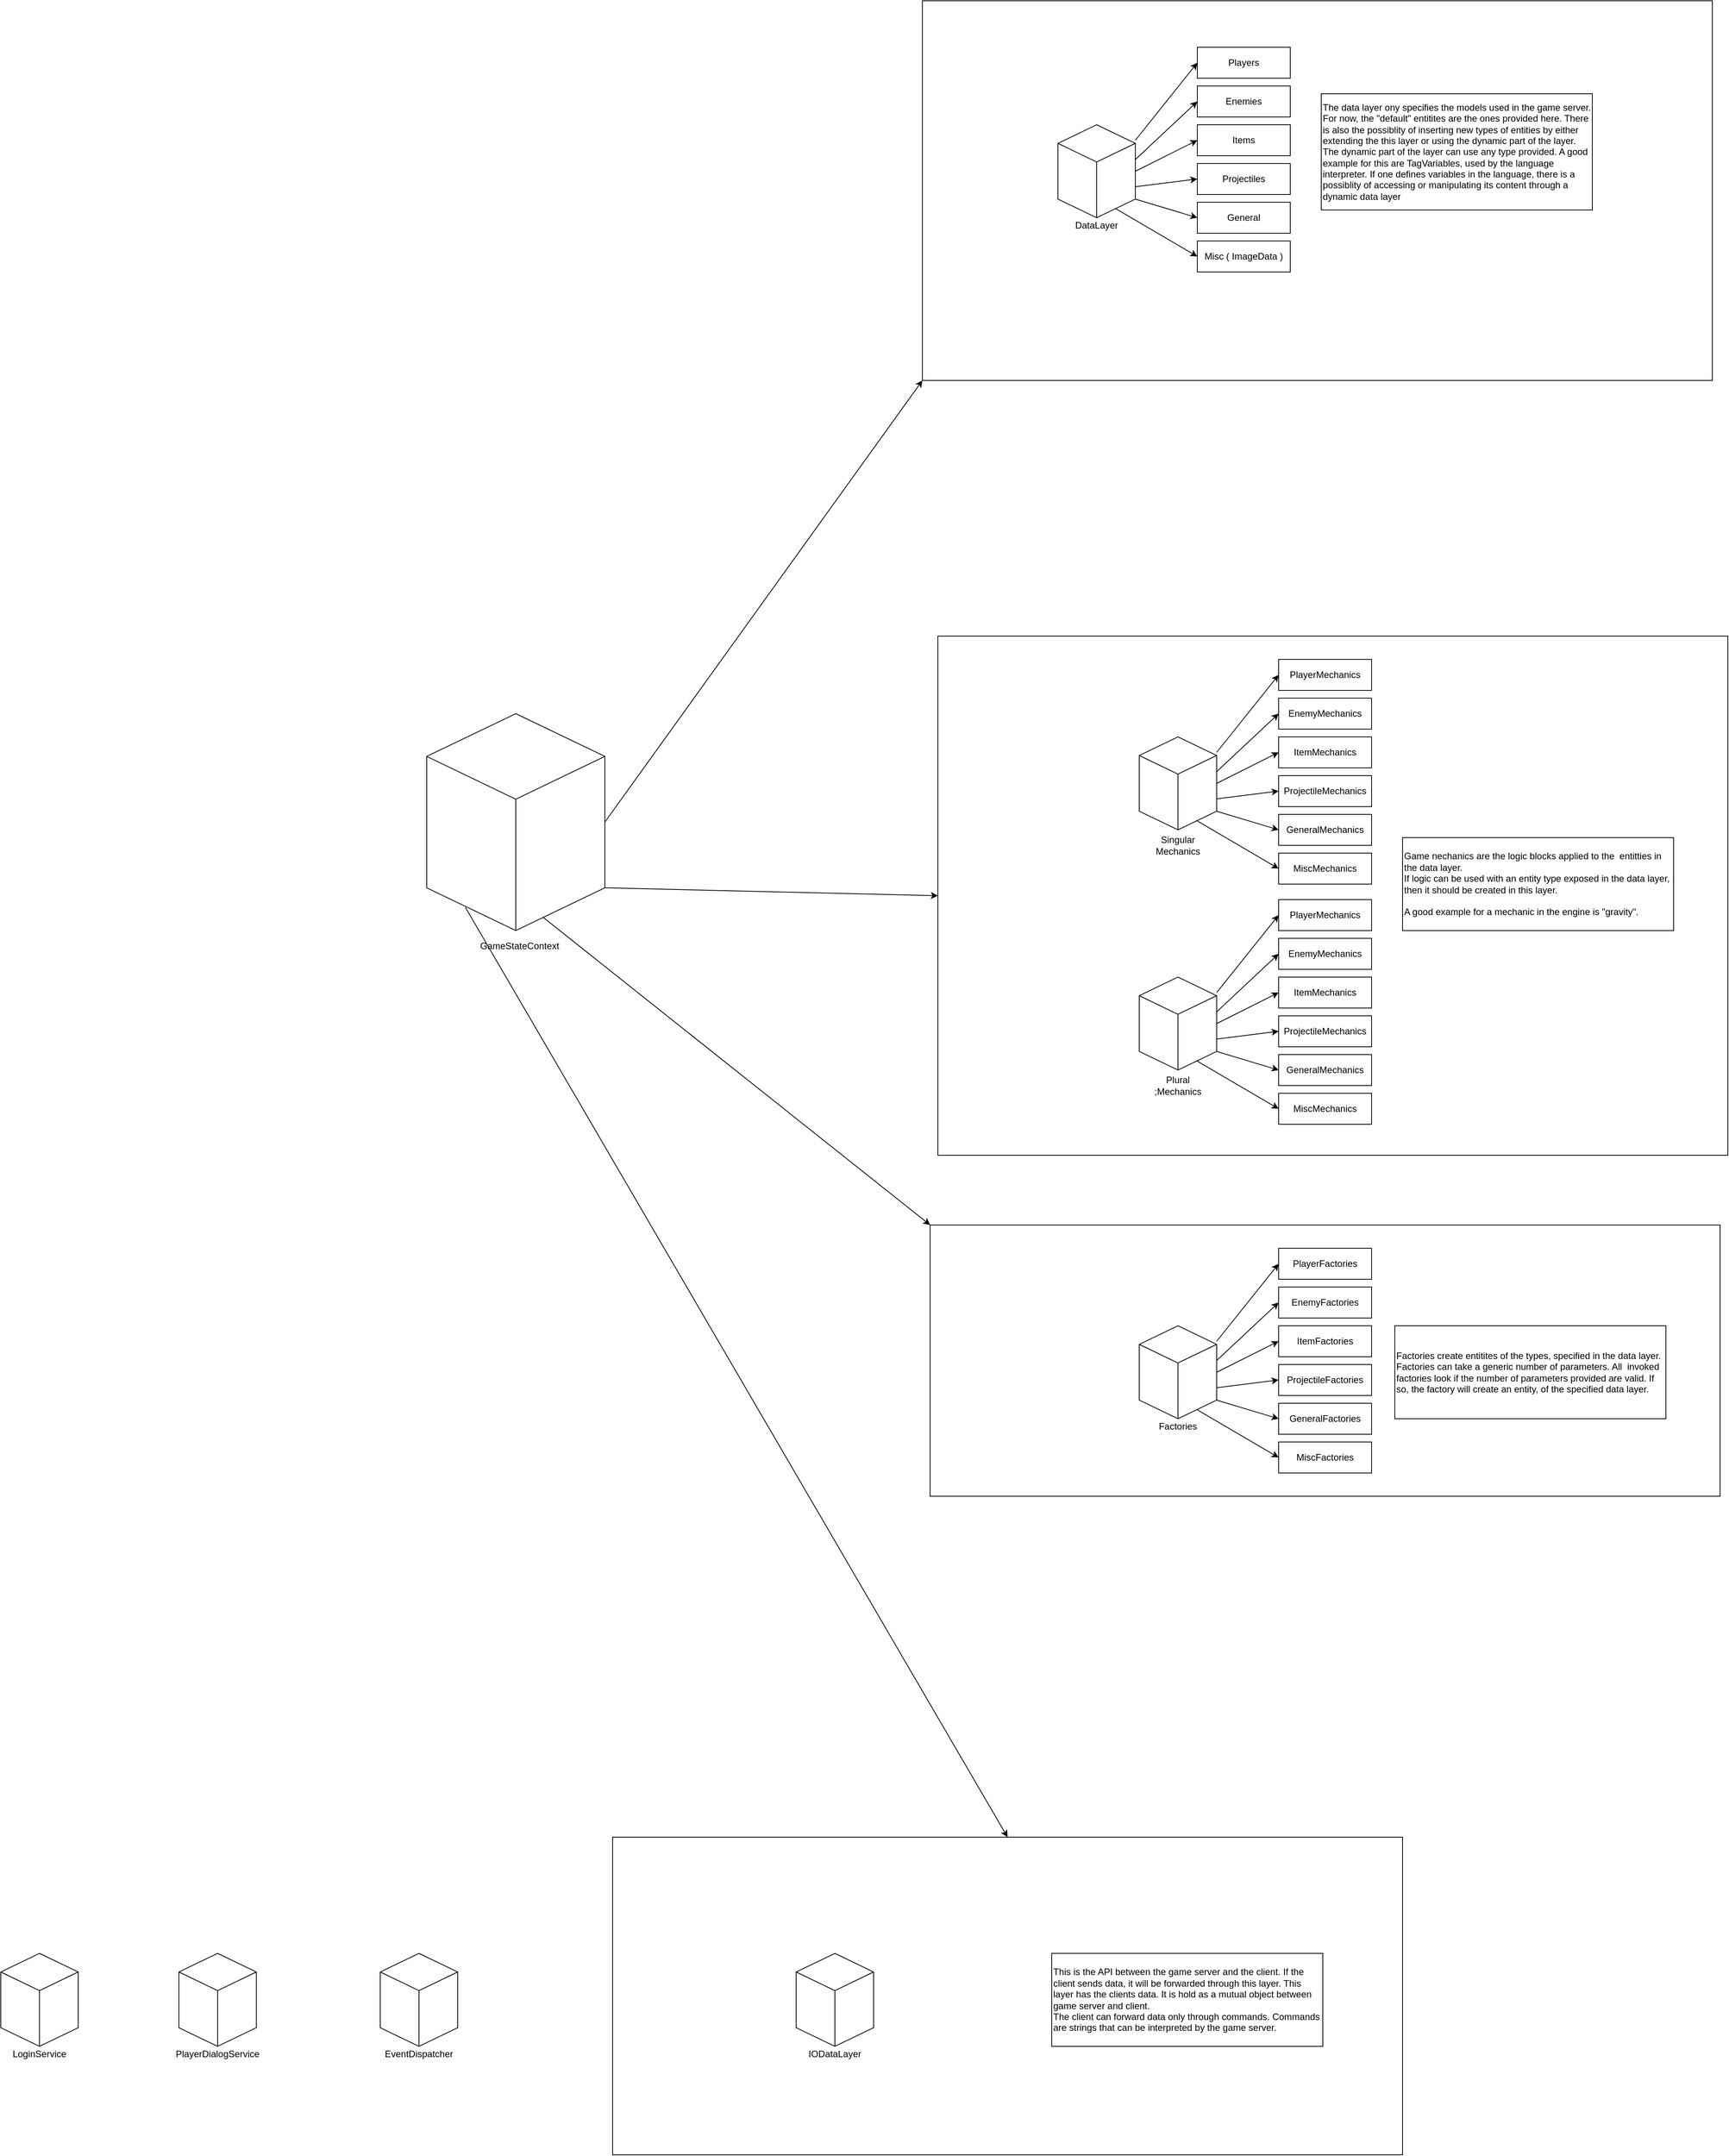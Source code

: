 <mxfile version="13.8.0" type="github">
  <diagram id="wiwnz_nJjrAiyN_C9EXH" name="Page-1">
    <mxGraphModel dx="4620" dy="2849" grid="1" gridSize="10" guides="1" tooltips="1" connect="1" arrows="1" fold="1" page="1" pageScale="1" pageWidth="827" pageHeight="1169" math="0" shadow="0">
      <root>
        <mxCell id="0" />
        <mxCell id="1" parent="0" />
        <mxCell id="aLbbkwY_9u7VukXcp3Ax-94" value="" style="rounded=0;whiteSpace=wrap;html=1;" vertex="1" parent="1">
          <mxGeometry x="310" y="-780" width="1020" height="490" as="geometry" />
        </mxCell>
        <mxCell id="aLbbkwY_9u7VukXcp3Ax-93" value="" style="rounded=0;whiteSpace=wrap;html=1;" vertex="1" parent="1">
          <mxGeometry x="330" y="40" width="1020" height="670" as="geometry" />
        </mxCell>
        <mxCell id="aLbbkwY_9u7VukXcp3Ax-91" value="" style="rounded=0;whiteSpace=wrap;html=1;" vertex="1" parent="1">
          <mxGeometry x="-90" y="1590" width="1020" height="410" as="geometry" />
        </mxCell>
        <mxCell id="aLbbkwY_9u7VukXcp3Ax-90" value="" style="rounded=0;whiteSpace=wrap;html=1;" vertex="1" parent="1">
          <mxGeometry x="320" y="800" width="1020" height="350" as="geometry" />
        </mxCell>
        <mxCell id="aLbbkwY_9u7VukXcp3Ax-1" value="&lt;br&gt;" style="whiteSpace=wrap;html=1;shape=mxgraph.basic.isocube;isoAngle=15;" vertex="1" parent="1">
          <mxGeometry x="-330" y="140" width="230" height="280" as="geometry" />
        </mxCell>
        <mxCell id="aLbbkwY_9u7VukXcp3Ax-2" value="" style="whiteSpace=wrap;html=1;shape=mxgraph.basic.isocube;isoAngle=15;" vertex="1" parent="1">
          <mxGeometry x="485" y="-620" width="100" height="120" as="geometry" />
        </mxCell>
        <mxCell id="aLbbkwY_9u7VukXcp3Ax-3" value="GameStateContext" style="text;html=1;strokeColor=none;fillColor=none;align=center;verticalAlign=middle;whiteSpace=wrap;rounded=0;" vertex="1" parent="1">
          <mxGeometry x="-230" y="430" width="40" height="20" as="geometry" />
        </mxCell>
        <mxCell id="aLbbkwY_9u7VukXcp3Ax-4" value="DataLayer" style="text;html=1;strokeColor=none;fillColor=none;align=center;verticalAlign=middle;whiteSpace=wrap;rounded=0;" vertex="1" parent="1">
          <mxGeometry x="515" y="-500" width="40" height="20" as="geometry" />
        </mxCell>
        <mxCell id="aLbbkwY_9u7VukXcp3Ax-5" value="" style="whiteSpace=wrap;html=1;shape=mxgraph.basic.isocube;isoAngle=15;" vertex="1" parent="1">
          <mxGeometry x="590" y="170" width="100" height="120" as="geometry" />
        </mxCell>
        <mxCell id="aLbbkwY_9u7VukXcp3Ax-7" value="Players" style="rounded=0;whiteSpace=wrap;html=1;" vertex="1" parent="1">
          <mxGeometry x="665" y="-720" width="120" height="40" as="geometry" />
        </mxCell>
        <mxCell id="aLbbkwY_9u7VukXcp3Ax-8" value="Enemies" style="rounded=0;whiteSpace=wrap;html=1;" vertex="1" parent="1">
          <mxGeometry x="665" y="-670" width="120" height="40" as="geometry" />
        </mxCell>
        <mxCell id="aLbbkwY_9u7VukXcp3Ax-9" value="Items" style="rounded=0;whiteSpace=wrap;html=1;" vertex="1" parent="1">
          <mxGeometry x="665" y="-620" width="120" height="40" as="geometry" />
        </mxCell>
        <mxCell id="aLbbkwY_9u7VukXcp3Ax-10" value="Projectiles" style="rounded=0;whiteSpace=wrap;html=1;" vertex="1" parent="1">
          <mxGeometry x="665" y="-570" width="120" height="40" as="geometry" />
        </mxCell>
        <mxCell id="aLbbkwY_9u7VukXcp3Ax-11" value="General" style="rounded=0;whiteSpace=wrap;html=1;" vertex="1" parent="1">
          <mxGeometry x="665" y="-520" width="120" height="40" as="geometry" />
        </mxCell>
        <mxCell id="aLbbkwY_9u7VukXcp3Ax-12" value="Misc ( ImageData )" style="rounded=0;whiteSpace=wrap;html=1;" vertex="1" parent="1">
          <mxGeometry x="665" y="-470" width="120" height="40" as="geometry" />
        </mxCell>
        <mxCell id="aLbbkwY_9u7VukXcp3Ax-13" value="" style="endArrow=classic;html=1;entryX=0;entryY=0.5;entryDx=0;entryDy=0;" edge="1" parent="1" target="aLbbkwY_9u7VukXcp3Ax-7">
          <mxGeometry width="50" height="50" relative="1" as="geometry">
            <mxPoint x="585" y="-600" as="sourcePoint" />
            <mxPoint x="635" y="-650" as="targetPoint" />
          </mxGeometry>
        </mxCell>
        <mxCell id="aLbbkwY_9u7VukXcp3Ax-14" value="" style="endArrow=classic;html=1;entryX=0;entryY=0.5;entryDx=0;entryDy=0;exitX=0.996;exitY=0.377;exitDx=0;exitDy=0;exitPerimeter=0;" edge="1" parent="1" source="aLbbkwY_9u7VukXcp3Ax-2" target="aLbbkwY_9u7VukXcp3Ax-8">
          <mxGeometry width="50" height="50" relative="1" as="geometry">
            <mxPoint x="595" y="-590" as="sourcePoint" />
            <mxPoint x="675" y="-690" as="targetPoint" />
          </mxGeometry>
        </mxCell>
        <mxCell id="aLbbkwY_9u7VukXcp3Ax-15" value="" style="endArrow=classic;html=1;entryX=0;entryY=0.5;entryDx=0;entryDy=0;entryPerimeter=0;exitX=1;exitY=0.5;exitDx=0;exitDy=0;exitPerimeter=0;" edge="1" parent="1" source="aLbbkwY_9u7VukXcp3Ax-2" target="aLbbkwY_9u7VukXcp3Ax-9">
          <mxGeometry width="50" height="50" relative="1" as="geometry">
            <mxPoint x="605" y="-580" as="sourcePoint" />
            <mxPoint x="685" y="-680" as="targetPoint" />
          </mxGeometry>
        </mxCell>
        <mxCell id="aLbbkwY_9u7VukXcp3Ax-16" value="" style="endArrow=classic;html=1;entryX=0;entryY=0.5;entryDx=0;entryDy=0;exitX=1;exitY=0.5;exitDx=0;exitDy=0;exitPerimeter=0;" edge="1" parent="1" target="aLbbkwY_9u7VukXcp3Ax-10">
          <mxGeometry width="50" height="50" relative="1" as="geometry">
            <mxPoint x="585" y="-540" as="sourcePoint" />
            <mxPoint x="665" y="-580" as="targetPoint" />
          </mxGeometry>
        </mxCell>
        <mxCell id="aLbbkwY_9u7VukXcp3Ax-17" value="" style="endArrow=classic;html=1;entryX=0;entryY=0.5;entryDx=0;entryDy=0;exitX=0;exitY=0;exitDx=100;exitDy=95.992;exitPerimeter=0;" edge="1" parent="1" source="aLbbkwY_9u7VukXcp3Ax-2" target="aLbbkwY_9u7VukXcp3Ax-11">
          <mxGeometry width="50" height="50" relative="1" as="geometry">
            <mxPoint x="595" y="-530" as="sourcePoint" />
            <mxPoint x="675" y="-540" as="targetPoint" />
          </mxGeometry>
        </mxCell>
        <mxCell id="aLbbkwY_9u7VukXcp3Ax-18" value="" style="endArrow=classic;html=1;entryX=0;entryY=0.5;entryDx=0;entryDy=0;exitX=0;exitY=0;exitDx=100;exitDy=95.992;exitPerimeter=0;" edge="1" parent="1" target="aLbbkwY_9u7VukXcp3Ax-12">
          <mxGeometry width="50" height="50" relative="1" as="geometry">
            <mxPoint x="559" y="-512.008" as="sourcePoint" />
            <mxPoint x="639" y="-488" as="targetPoint" />
          </mxGeometry>
        </mxCell>
        <mxCell id="aLbbkwY_9u7VukXcp3Ax-19" value="" style="endArrow=classic;html=1;entryX=0;entryY=1;entryDx=0;entryDy=0;exitX=1;exitY=0.5;exitDx=0;exitDy=0;exitPerimeter=0;" edge="1" parent="1" source="aLbbkwY_9u7VukXcp3Ax-1" target="aLbbkwY_9u7VukXcp3Ax-94">
          <mxGeometry width="50" height="50" relative="1" as="geometry">
            <mxPoint x="190" y="160" as="sourcePoint" />
            <mxPoint x="220" y="115" as="targetPoint" />
          </mxGeometry>
        </mxCell>
        <mxCell id="aLbbkwY_9u7VukXcp3Ax-21" value="PlayerMechanics" style="rounded=0;whiteSpace=wrap;html=1;" vertex="1" parent="1">
          <mxGeometry x="770" y="70" width="120" height="40" as="geometry" />
        </mxCell>
        <mxCell id="aLbbkwY_9u7VukXcp3Ax-22" value="EnemyMechanics" style="rounded=0;whiteSpace=wrap;html=1;" vertex="1" parent="1">
          <mxGeometry x="770" y="120" width="120" height="40" as="geometry" />
        </mxCell>
        <mxCell id="aLbbkwY_9u7VukXcp3Ax-23" value="ItemMechanics" style="rounded=0;whiteSpace=wrap;html=1;" vertex="1" parent="1">
          <mxGeometry x="770" y="170" width="120" height="40" as="geometry" />
        </mxCell>
        <mxCell id="aLbbkwY_9u7VukXcp3Ax-24" value="ProjectileMechanics" style="rounded=0;whiteSpace=wrap;html=1;" vertex="1" parent="1">
          <mxGeometry x="770" y="220" width="120" height="40" as="geometry" />
        </mxCell>
        <mxCell id="aLbbkwY_9u7VukXcp3Ax-25" value="GeneralMechanics" style="rounded=0;whiteSpace=wrap;html=1;" vertex="1" parent="1">
          <mxGeometry x="770" y="270" width="120" height="40" as="geometry" />
        </mxCell>
        <mxCell id="aLbbkwY_9u7VukXcp3Ax-26" value="MiscMechanics" style="rounded=0;whiteSpace=wrap;html=1;" vertex="1" parent="1">
          <mxGeometry x="770" y="320" width="120" height="40" as="geometry" />
        </mxCell>
        <mxCell id="aLbbkwY_9u7VukXcp3Ax-27" value="" style="endArrow=classic;html=1;entryX=0;entryY=0.5;entryDx=0;entryDy=0;" edge="1" parent="1" target="aLbbkwY_9u7VukXcp3Ax-21">
          <mxGeometry width="50" height="50" relative="1" as="geometry">
            <mxPoint x="690" y="190" as="sourcePoint" />
            <mxPoint x="740" y="140" as="targetPoint" />
          </mxGeometry>
        </mxCell>
        <mxCell id="aLbbkwY_9u7VukXcp3Ax-28" value="" style="endArrow=classic;html=1;entryX=0;entryY=0.5;entryDx=0;entryDy=0;exitX=0.996;exitY=0.377;exitDx=0;exitDy=0;exitPerimeter=0;" edge="1" parent="1" target="aLbbkwY_9u7VukXcp3Ax-22">
          <mxGeometry width="50" height="50" relative="1" as="geometry">
            <mxPoint x="689.6" y="215.24" as="sourcePoint" />
            <mxPoint x="780" y="100" as="targetPoint" />
          </mxGeometry>
        </mxCell>
        <mxCell id="aLbbkwY_9u7VukXcp3Ax-29" value="" style="endArrow=classic;html=1;entryX=0;entryY=0.5;entryDx=0;entryDy=0;entryPerimeter=0;exitX=1;exitY=0.5;exitDx=0;exitDy=0;exitPerimeter=0;" edge="1" parent="1" target="aLbbkwY_9u7VukXcp3Ax-23">
          <mxGeometry width="50" height="50" relative="1" as="geometry">
            <mxPoint x="690" y="230" as="sourcePoint" />
            <mxPoint x="790" y="110" as="targetPoint" />
          </mxGeometry>
        </mxCell>
        <mxCell id="aLbbkwY_9u7VukXcp3Ax-30" value="" style="endArrow=classic;html=1;entryX=0;entryY=0.5;entryDx=0;entryDy=0;exitX=1;exitY=0.5;exitDx=0;exitDy=0;exitPerimeter=0;" edge="1" parent="1" target="aLbbkwY_9u7VukXcp3Ax-24">
          <mxGeometry width="50" height="50" relative="1" as="geometry">
            <mxPoint x="690" y="250" as="sourcePoint" />
            <mxPoint x="770" y="210" as="targetPoint" />
          </mxGeometry>
        </mxCell>
        <mxCell id="aLbbkwY_9u7VukXcp3Ax-31" value="" style="endArrow=classic;html=1;entryX=0;entryY=0.5;entryDx=0;entryDy=0;exitX=0;exitY=0;exitDx=100;exitDy=95.992;exitPerimeter=0;" edge="1" parent="1" target="aLbbkwY_9u7VukXcp3Ax-25">
          <mxGeometry width="50" height="50" relative="1" as="geometry">
            <mxPoint x="690" y="265.992" as="sourcePoint" />
            <mxPoint x="780" y="250" as="targetPoint" />
          </mxGeometry>
        </mxCell>
        <mxCell id="aLbbkwY_9u7VukXcp3Ax-32" value="" style="endArrow=classic;html=1;entryX=0;entryY=0.5;entryDx=0;entryDy=0;exitX=0;exitY=0;exitDx=100;exitDy=95.992;exitPerimeter=0;" edge="1" parent="1" target="aLbbkwY_9u7VukXcp3Ax-26">
          <mxGeometry width="50" height="50" relative="1" as="geometry">
            <mxPoint x="664" y="277.992" as="sourcePoint" />
            <mxPoint x="744" y="302" as="targetPoint" />
          </mxGeometry>
        </mxCell>
        <mxCell id="aLbbkwY_9u7VukXcp3Ax-33" value="" style="whiteSpace=wrap;html=1;shape=mxgraph.basic.isocube;isoAngle=15;" vertex="1" parent="1">
          <mxGeometry x="590" y="930" width="100" height="120" as="geometry" />
        </mxCell>
        <mxCell id="aLbbkwY_9u7VukXcp3Ax-34" value="Factories" style="text;html=1;strokeColor=none;fillColor=none;align=center;verticalAlign=middle;whiteSpace=wrap;rounded=0;" vertex="1" parent="1">
          <mxGeometry x="620" y="1050" width="40" height="20" as="geometry" />
        </mxCell>
        <mxCell id="aLbbkwY_9u7VukXcp3Ax-35" value="" style="endArrow=classic;html=1;entryX=0;entryY=0;entryDx=0;entryDy=0;exitX=0.652;exitY=0.938;exitDx=0;exitDy=0;exitPerimeter=0;" edge="1" parent="1" target="aLbbkwY_9u7VukXcp3Ax-90" source="aLbbkwY_9u7VukXcp3Ax-1">
          <mxGeometry width="50" height="50" relative="1" as="geometry">
            <mxPoint x="143.61" y="535.0" as="sourcePoint" />
            <mxPoint x="260" y="755.68" as="targetPoint" />
          </mxGeometry>
        </mxCell>
        <mxCell id="aLbbkwY_9u7VukXcp3Ax-36" value="PlayerFactories" style="rounded=0;whiteSpace=wrap;html=1;" vertex="1" parent="1">
          <mxGeometry x="770" y="830" width="120" height="40" as="geometry" />
        </mxCell>
        <mxCell id="aLbbkwY_9u7VukXcp3Ax-37" value="EnemyFactories" style="rounded=0;whiteSpace=wrap;html=1;" vertex="1" parent="1">
          <mxGeometry x="770" y="880" width="120" height="40" as="geometry" />
        </mxCell>
        <mxCell id="aLbbkwY_9u7VukXcp3Ax-38" value="ItemFactories" style="rounded=0;whiteSpace=wrap;html=1;" vertex="1" parent="1">
          <mxGeometry x="770" y="930" width="120" height="40" as="geometry" />
        </mxCell>
        <mxCell id="aLbbkwY_9u7VukXcp3Ax-39" value="ProjectileFactories" style="rounded=0;whiteSpace=wrap;html=1;" vertex="1" parent="1">
          <mxGeometry x="770" y="980" width="120" height="40" as="geometry" />
        </mxCell>
        <mxCell id="aLbbkwY_9u7VukXcp3Ax-40" value="GeneralFactories" style="rounded=0;whiteSpace=wrap;html=1;" vertex="1" parent="1">
          <mxGeometry x="770" y="1030" width="120" height="40" as="geometry" />
        </mxCell>
        <mxCell id="aLbbkwY_9u7VukXcp3Ax-41" value="MiscFactories" style="rounded=0;whiteSpace=wrap;html=1;" vertex="1" parent="1">
          <mxGeometry x="770" y="1080" width="120" height="40" as="geometry" />
        </mxCell>
        <mxCell id="aLbbkwY_9u7VukXcp3Ax-42" value="" style="endArrow=classic;html=1;entryX=0;entryY=0.5;entryDx=0;entryDy=0;" edge="1" parent="1" target="aLbbkwY_9u7VukXcp3Ax-36">
          <mxGeometry width="50" height="50" relative="1" as="geometry">
            <mxPoint x="690" y="950" as="sourcePoint" />
            <mxPoint x="740" y="900" as="targetPoint" />
          </mxGeometry>
        </mxCell>
        <mxCell id="aLbbkwY_9u7VukXcp3Ax-43" value="" style="endArrow=classic;html=1;entryX=0;entryY=0.5;entryDx=0;entryDy=0;exitX=0.996;exitY=0.377;exitDx=0;exitDy=0;exitPerimeter=0;" edge="1" parent="1" target="aLbbkwY_9u7VukXcp3Ax-37">
          <mxGeometry width="50" height="50" relative="1" as="geometry">
            <mxPoint x="689.6" y="975.24" as="sourcePoint" />
            <mxPoint x="780" y="860" as="targetPoint" />
          </mxGeometry>
        </mxCell>
        <mxCell id="aLbbkwY_9u7VukXcp3Ax-44" value="" style="endArrow=classic;html=1;entryX=0;entryY=0.5;entryDx=0;entryDy=0;entryPerimeter=0;exitX=1;exitY=0.5;exitDx=0;exitDy=0;exitPerimeter=0;" edge="1" parent="1" target="aLbbkwY_9u7VukXcp3Ax-38">
          <mxGeometry width="50" height="50" relative="1" as="geometry">
            <mxPoint x="690" y="990" as="sourcePoint" />
            <mxPoint x="790" y="870" as="targetPoint" />
          </mxGeometry>
        </mxCell>
        <mxCell id="aLbbkwY_9u7VukXcp3Ax-45" value="" style="endArrow=classic;html=1;entryX=0;entryY=0.5;entryDx=0;entryDy=0;exitX=1;exitY=0.5;exitDx=0;exitDy=0;exitPerimeter=0;" edge="1" parent="1" target="aLbbkwY_9u7VukXcp3Ax-39">
          <mxGeometry width="50" height="50" relative="1" as="geometry">
            <mxPoint x="690" y="1010" as="sourcePoint" />
            <mxPoint x="770" y="970" as="targetPoint" />
          </mxGeometry>
        </mxCell>
        <mxCell id="aLbbkwY_9u7VukXcp3Ax-46" value="" style="endArrow=classic;html=1;entryX=0;entryY=0.5;entryDx=0;entryDy=0;exitX=0;exitY=0;exitDx=100;exitDy=95.992;exitPerimeter=0;" edge="1" parent="1" target="aLbbkwY_9u7VukXcp3Ax-40">
          <mxGeometry width="50" height="50" relative="1" as="geometry">
            <mxPoint x="690" y="1025.992" as="sourcePoint" />
            <mxPoint x="780" y="1010" as="targetPoint" />
          </mxGeometry>
        </mxCell>
        <mxCell id="aLbbkwY_9u7VukXcp3Ax-47" value="" style="endArrow=classic;html=1;entryX=0;entryY=0.5;entryDx=0;entryDy=0;exitX=0;exitY=0;exitDx=100;exitDy=95.992;exitPerimeter=0;" edge="1" parent="1" target="aLbbkwY_9u7VukXcp3Ax-41">
          <mxGeometry width="50" height="50" relative="1" as="geometry">
            <mxPoint x="664" y="1037.992" as="sourcePoint" />
            <mxPoint x="744" y="1062" as="targetPoint" />
          </mxGeometry>
        </mxCell>
        <mxCell id="aLbbkwY_9u7VukXcp3Ax-50" value="Singular Mechanics" style="text;html=1;strokeColor=none;fillColor=none;align=center;verticalAlign=middle;whiteSpace=wrap;rounded=0;" vertex="1" parent="1">
          <mxGeometry x="620" y="300" width="40" height="20" as="geometry" />
        </mxCell>
        <mxCell id="aLbbkwY_9u7VukXcp3Ax-53" value="" style="whiteSpace=wrap;html=1;shape=mxgraph.basic.isocube;isoAngle=15;" vertex="1" parent="1">
          <mxGeometry x="590" y="480" width="100" height="120" as="geometry" />
        </mxCell>
        <mxCell id="aLbbkwY_9u7VukXcp3Ax-56" value="PlayerMechanics" style="rounded=0;whiteSpace=wrap;html=1;" vertex="1" parent="1">
          <mxGeometry x="770" y="380" width="120" height="40" as="geometry" />
        </mxCell>
        <mxCell id="aLbbkwY_9u7VukXcp3Ax-57" value="EnemyMechanics" style="rounded=0;whiteSpace=wrap;html=1;" vertex="1" parent="1">
          <mxGeometry x="770" y="430" width="120" height="40" as="geometry" />
        </mxCell>
        <mxCell id="aLbbkwY_9u7VukXcp3Ax-58" value="ItemMechanics" style="rounded=0;whiteSpace=wrap;html=1;" vertex="1" parent="1">
          <mxGeometry x="770" y="480" width="120" height="40" as="geometry" />
        </mxCell>
        <mxCell id="aLbbkwY_9u7VukXcp3Ax-59" value="ProjectileMechanics" style="rounded=0;whiteSpace=wrap;html=1;" vertex="1" parent="1">
          <mxGeometry x="770" y="530" width="120" height="40" as="geometry" />
        </mxCell>
        <mxCell id="aLbbkwY_9u7VukXcp3Ax-60" value="GeneralMechanics" style="rounded=0;whiteSpace=wrap;html=1;" vertex="1" parent="1">
          <mxGeometry x="770" y="580" width="120" height="40" as="geometry" />
        </mxCell>
        <mxCell id="aLbbkwY_9u7VukXcp3Ax-61" value="MiscMechanics" style="rounded=0;whiteSpace=wrap;html=1;" vertex="1" parent="1">
          <mxGeometry x="770" y="630" width="120" height="40" as="geometry" />
        </mxCell>
        <mxCell id="aLbbkwY_9u7VukXcp3Ax-62" value="" style="endArrow=classic;html=1;entryX=0;entryY=0.5;entryDx=0;entryDy=0;" edge="1" parent="1" target="aLbbkwY_9u7VukXcp3Ax-56">
          <mxGeometry width="50" height="50" relative="1" as="geometry">
            <mxPoint x="690" y="500" as="sourcePoint" />
            <mxPoint x="740" y="450" as="targetPoint" />
          </mxGeometry>
        </mxCell>
        <mxCell id="aLbbkwY_9u7VukXcp3Ax-63" value="" style="endArrow=classic;html=1;entryX=0;entryY=0.5;entryDx=0;entryDy=0;exitX=0.996;exitY=0.377;exitDx=0;exitDy=0;exitPerimeter=0;" edge="1" parent="1" target="aLbbkwY_9u7VukXcp3Ax-57">
          <mxGeometry width="50" height="50" relative="1" as="geometry">
            <mxPoint x="689.6" y="525.24" as="sourcePoint" />
            <mxPoint x="780" y="410" as="targetPoint" />
          </mxGeometry>
        </mxCell>
        <mxCell id="aLbbkwY_9u7VukXcp3Ax-64" value="" style="endArrow=classic;html=1;entryX=0;entryY=0.5;entryDx=0;entryDy=0;entryPerimeter=0;exitX=1;exitY=0.5;exitDx=0;exitDy=0;exitPerimeter=0;" edge="1" parent="1" target="aLbbkwY_9u7VukXcp3Ax-58">
          <mxGeometry width="50" height="50" relative="1" as="geometry">
            <mxPoint x="690" y="540" as="sourcePoint" />
            <mxPoint x="790" y="420" as="targetPoint" />
          </mxGeometry>
        </mxCell>
        <mxCell id="aLbbkwY_9u7VukXcp3Ax-65" value="" style="endArrow=classic;html=1;entryX=0;entryY=0.5;entryDx=0;entryDy=0;exitX=1;exitY=0.5;exitDx=0;exitDy=0;exitPerimeter=0;" edge="1" parent="1" target="aLbbkwY_9u7VukXcp3Ax-59">
          <mxGeometry width="50" height="50" relative="1" as="geometry">
            <mxPoint x="690" y="560" as="sourcePoint" />
            <mxPoint x="770" y="520" as="targetPoint" />
          </mxGeometry>
        </mxCell>
        <mxCell id="aLbbkwY_9u7VukXcp3Ax-66" value="" style="endArrow=classic;html=1;entryX=0;entryY=0.5;entryDx=0;entryDy=0;exitX=0;exitY=0;exitDx=100;exitDy=95.992;exitPerimeter=0;" edge="1" parent="1" target="aLbbkwY_9u7VukXcp3Ax-60">
          <mxGeometry width="50" height="50" relative="1" as="geometry">
            <mxPoint x="690" y="575.992" as="sourcePoint" />
            <mxPoint x="780" y="560" as="targetPoint" />
          </mxGeometry>
        </mxCell>
        <mxCell id="aLbbkwY_9u7VukXcp3Ax-67" value="" style="endArrow=classic;html=1;entryX=0;entryY=0.5;entryDx=0;entryDy=0;exitX=0;exitY=0;exitDx=100;exitDy=95.992;exitPerimeter=0;" edge="1" parent="1" target="aLbbkwY_9u7VukXcp3Ax-61">
          <mxGeometry width="50" height="50" relative="1" as="geometry">
            <mxPoint x="664" y="587.992" as="sourcePoint" />
            <mxPoint x="744" y="612" as="targetPoint" />
          </mxGeometry>
        </mxCell>
        <mxCell id="aLbbkwY_9u7VukXcp3Ax-69" value="Plural ;Mechanics" style="text;html=1;strokeColor=none;fillColor=none;align=center;verticalAlign=middle;whiteSpace=wrap;rounded=0;" vertex="1" parent="1">
          <mxGeometry x="620" y="610" width="40" height="20" as="geometry" />
        </mxCell>
        <mxCell id="aLbbkwY_9u7VukXcp3Ax-71" value="" style="endArrow=classic;html=1;exitX=0;exitY=0;exitDx=230;exitDy=224.782;exitPerimeter=0;entryX=0;entryY=0.5;entryDx=0;entryDy=0;" edge="1" parent="1" source="aLbbkwY_9u7VukXcp3Ax-1" target="aLbbkwY_9u7VukXcp3Ax-93">
          <mxGeometry width="50" height="50" relative="1" as="geometry">
            <mxPoint x="170" y="490.003" as="sourcePoint" />
            <mxPoint x="360" y="542.16" as="targetPoint" />
          </mxGeometry>
        </mxCell>
        <mxCell id="aLbbkwY_9u7VukXcp3Ax-72" value="Game nechanics are the logic blocks applied to the&amp;nbsp; entitties in the data layer.&amp;nbsp;&lt;br&gt;If logic can be used with an entity type exposed in the data layer, then it should be created in this layer.&lt;br&gt;&lt;br&gt;A good example for a mechanic in the engine is &quot;gravity&quot;." style="rounded=0;whiteSpace=wrap;html=1;align=left;" vertex="1" parent="1">
          <mxGeometry x="930" y="300" width="350" height="120" as="geometry" />
        </mxCell>
        <mxCell id="aLbbkwY_9u7VukXcp3Ax-73" value="Factories create entitites of the types, specified in the data layer.&lt;br&gt;Factories can take a generic number of parameters. All&amp;nbsp; invoked factories look if the number of parameters provided are valid. If so, the factory will create an entity, of the specified data layer." style="rounded=0;whiteSpace=wrap;html=1;align=left;" vertex="1" parent="1">
          <mxGeometry x="920" y="930" width="350" height="120" as="geometry" />
        </mxCell>
        <mxCell id="aLbbkwY_9u7VukXcp3Ax-74" value="The data layer ony specifies the models used in the game server. For now, the &quot;default&quot; entitites are the ones provided here. There is also the possiblity of inserting new types of entities by either extending the this layer or using the dynamic part of the layer. The dynamic part of the layer can use any type provided. A good example for this are TagVariables, used by the language interpreter. If one defines variables in the language, there is a possiblity of accessing or manipulating its content through a dynamic data layer" style="rounded=0;whiteSpace=wrap;html=1;align=left;" vertex="1" parent="1">
          <mxGeometry x="825" y="-660" width="350" height="150" as="geometry" />
        </mxCell>
        <mxCell id="aLbbkwY_9u7VukXcp3Ax-76" value="" style="whiteSpace=wrap;html=1;shape=mxgraph.basic.isocube;isoAngle=15;" vertex="1" parent="1">
          <mxGeometry x="-880" y="1740" width="100" height="120" as="geometry" />
        </mxCell>
        <mxCell id="aLbbkwY_9u7VukXcp3Ax-77" value="LoginService" style="text;html=1;strokeColor=none;fillColor=none;align=center;verticalAlign=middle;whiteSpace=wrap;rounded=0;" vertex="1" parent="1">
          <mxGeometry x="-850" y="1860" width="40" height="20" as="geometry" />
        </mxCell>
        <mxCell id="aLbbkwY_9u7VukXcp3Ax-78" value="" style="whiteSpace=wrap;html=1;shape=mxgraph.basic.isocube;isoAngle=15;" vertex="1" parent="1">
          <mxGeometry x="-650" y="1740" width="100" height="120" as="geometry" />
        </mxCell>
        <mxCell id="aLbbkwY_9u7VukXcp3Ax-79" value="PlayerDialogService" style="text;html=1;strokeColor=none;fillColor=none;align=center;verticalAlign=middle;whiteSpace=wrap;rounded=0;" vertex="1" parent="1">
          <mxGeometry x="-620" y="1860" width="40" height="20" as="geometry" />
        </mxCell>
        <mxCell id="aLbbkwY_9u7VukXcp3Ax-80" value="" style="whiteSpace=wrap;html=1;shape=mxgraph.basic.isocube;isoAngle=15;" vertex="1" parent="1">
          <mxGeometry x="-390" y="1740" width="100" height="120" as="geometry" />
        </mxCell>
        <mxCell id="aLbbkwY_9u7VukXcp3Ax-81" value="EventDispatcher" style="text;html=1;strokeColor=none;fillColor=none;align=center;verticalAlign=middle;whiteSpace=wrap;rounded=0;" vertex="1" parent="1">
          <mxGeometry x="-360" y="1860" width="40" height="20" as="geometry" />
        </mxCell>
        <mxCell id="aLbbkwY_9u7VukXcp3Ax-82" value="" style="whiteSpace=wrap;html=1;shape=mxgraph.basic.isocube;isoAngle=15;" vertex="1" parent="1">
          <mxGeometry x="147" y="1740" width="100" height="120" as="geometry" />
        </mxCell>
        <mxCell id="aLbbkwY_9u7VukXcp3Ax-83" value="IODataLayer" style="text;html=1;strokeColor=none;fillColor=none;align=center;verticalAlign=middle;whiteSpace=wrap;rounded=0;" vertex="1" parent="1">
          <mxGeometry x="177" y="1860" width="40" height="20" as="geometry" />
        </mxCell>
        <mxCell id="aLbbkwY_9u7VukXcp3Ax-86" value="This is the API between the game server and the client. If the client sends data, it will be forwarded through this layer. This layer has the clients data. It is hold as a mutual object between game server and client. &lt;br&gt;The client can forward data only through commands. Commands are strings that can be interpreted by the game server." style="rounded=0;whiteSpace=wrap;html=1;align=left;" vertex="1" parent="1">
          <mxGeometry x="477" y="1740" width="350" height="120" as="geometry" />
        </mxCell>
        <mxCell id="aLbbkwY_9u7VukXcp3Ax-92" value="" style="endArrow=classic;html=1;entryX=0.5;entryY=0;entryDx=0;entryDy=0;entryPerimeter=0;exitX=0.217;exitY=0.893;exitDx=0;exitDy=0;exitPerimeter=0;" edge="1" parent="1" source="aLbbkwY_9u7VukXcp3Ax-1" target="aLbbkwY_9u7VukXcp3Ax-91">
          <mxGeometry width="50" height="50" relative="1" as="geometry">
            <mxPoint x="-276" y="380" as="sourcePoint" />
            <mxPoint x="640" y="1400" as="targetPoint" />
          </mxGeometry>
        </mxCell>
      </root>
    </mxGraphModel>
  </diagram>
</mxfile>
